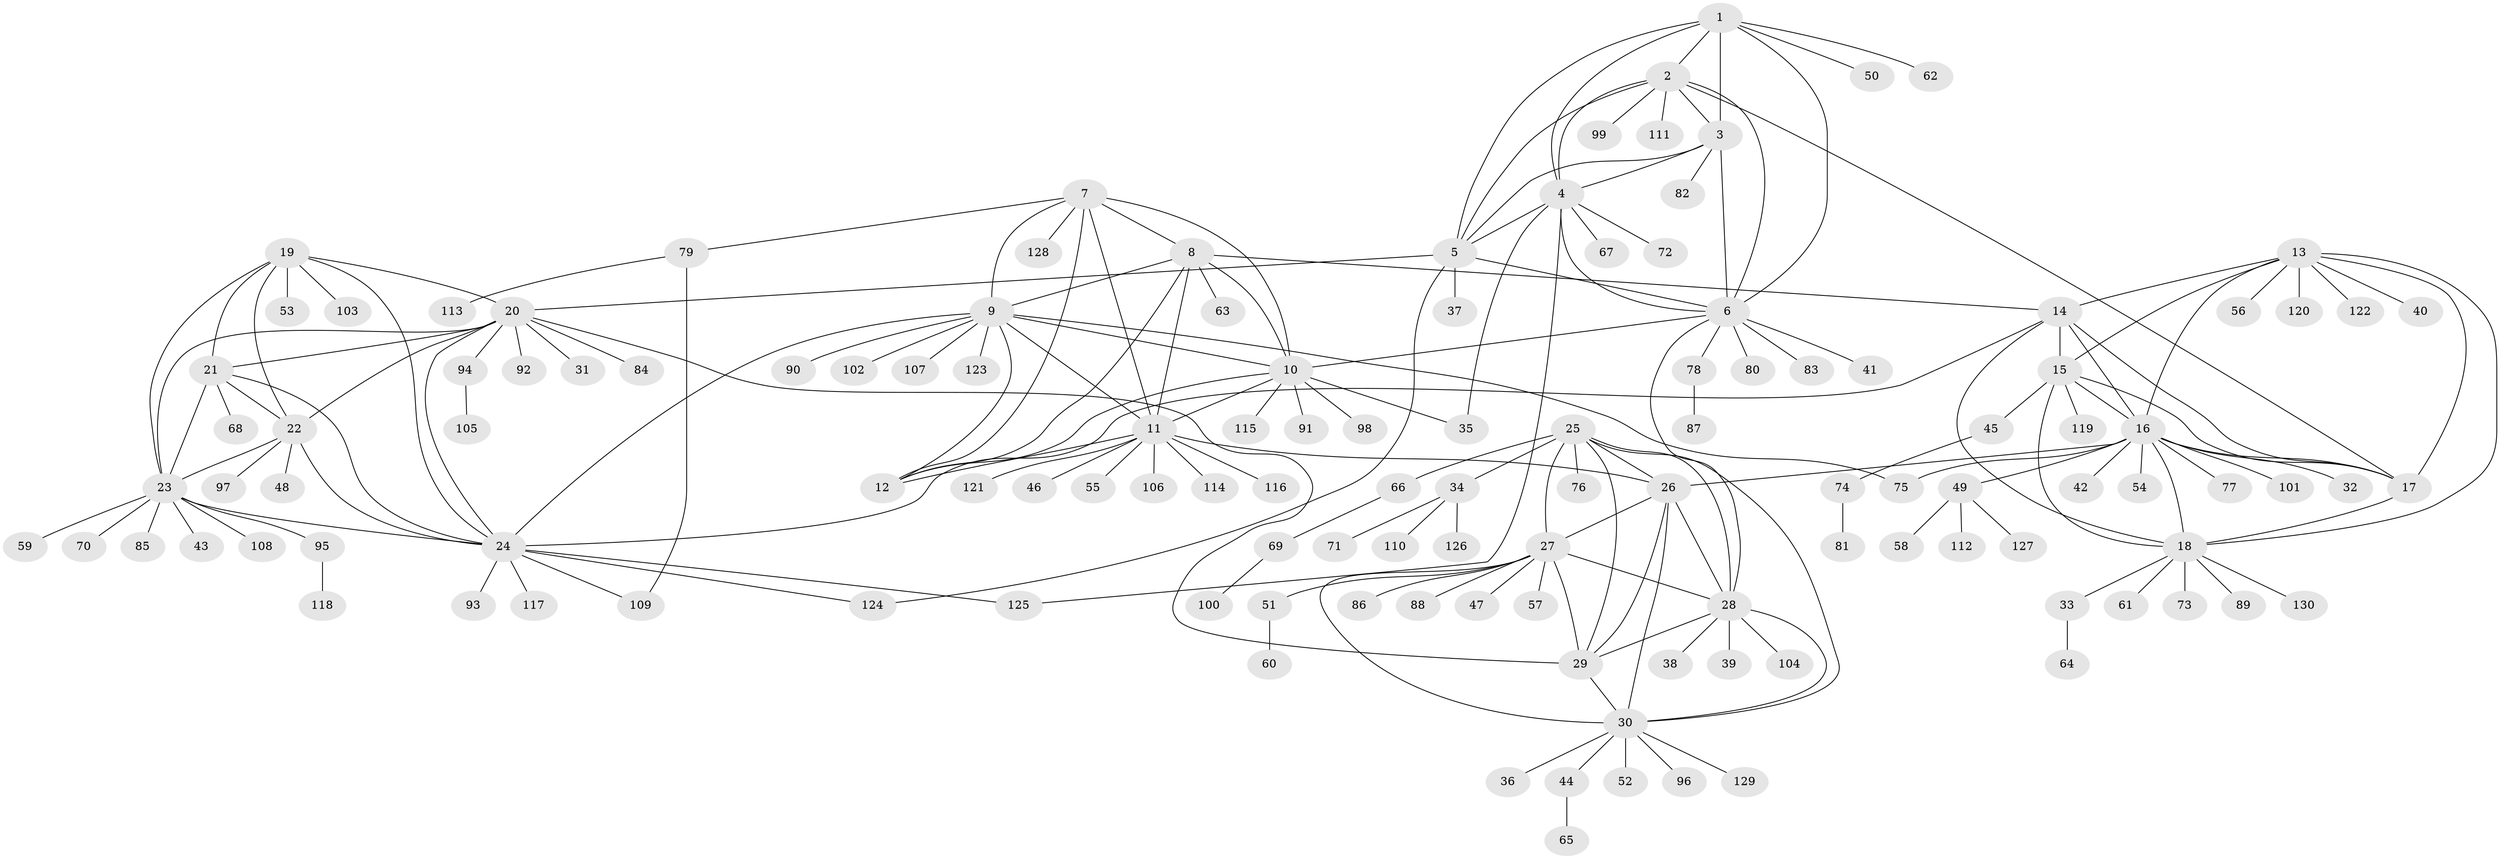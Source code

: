 // Generated by graph-tools (version 1.1) at 2025/54/03/09/25 04:54:50]
// undirected, 130 vertices, 190 edges
graph export_dot {
graph [start="1"]
  node [color=gray90,style=filled];
  1;
  2;
  3;
  4;
  5;
  6;
  7;
  8;
  9;
  10;
  11;
  12;
  13;
  14;
  15;
  16;
  17;
  18;
  19;
  20;
  21;
  22;
  23;
  24;
  25;
  26;
  27;
  28;
  29;
  30;
  31;
  32;
  33;
  34;
  35;
  36;
  37;
  38;
  39;
  40;
  41;
  42;
  43;
  44;
  45;
  46;
  47;
  48;
  49;
  50;
  51;
  52;
  53;
  54;
  55;
  56;
  57;
  58;
  59;
  60;
  61;
  62;
  63;
  64;
  65;
  66;
  67;
  68;
  69;
  70;
  71;
  72;
  73;
  74;
  75;
  76;
  77;
  78;
  79;
  80;
  81;
  82;
  83;
  84;
  85;
  86;
  87;
  88;
  89;
  90;
  91;
  92;
  93;
  94;
  95;
  96;
  97;
  98;
  99;
  100;
  101;
  102;
  103;
  104;
  105;
  106;
  107;
  108;
  109;
  110;
  111;
  112;
  113;
  114;
  115;
  116;
  117;
  118;
  119;
  120;
  121;
  122;
  123;
  124;
  125;
  126;
  127;
  128;
  129;
  130;
  1 -- 2;
  1 -- 3;
  1 -- 4;
  1 -- 5;
  1 -- 6;
  1 -- 50;
  1 -- 62;
  2 -- 3;
  2 -- 4;
  2 -- 5;
  2 -- 6;
  2 -- 17;
  2 -- 99;
  2 -- 111;
  3 -- 4;
  3 -- 5;
  3 -- 6;
  3 -- 82;
  4 -- 5;
  4 -- 6;
  4 -- 35;
  4 -- 67;
  4 -- 72;
  4 -- 125;
  5 -- 6;
  5 -- 20;
  5 -- 37;
  5 -- 124;
  6 -- 10;
  6 -- 28;
  6 -- 41;
  6 -- 78;
  6 -- 80;
  6 -- 83;
  7 -- 8;
  7 -- 9;
  7 -- 10;
  7 -- 11;
  7 -- 12;
  7 -- 79;
  7 -- 128;
  8 -- 9;
  8 -- 10;
  8 -- 11;
  8 -- 12;
  8 -- 14;
  8 -- 63;
  9 -- 10;
  9 -- 11;
  9 -- 12;
  9 -- 24;
  9 -- 75;
  9 -- 90;
  9 -- 102;
  9 -- 107;
  9 -- 123;
  10 -- 11;
  10 -- 12;
  10 -- 35;
  10 -- 91;
  10 -- 98;
  10 -- 115;
  11 -- 12;
  11 -- 26;
  11 -- 46;
  11 -- 55;
  11 -- 106;
  11 -- 114;
  11 -- 116;
  11 -- 121;
  13 -- 14;
  13 -- 15;
  13 -- 16;
  13 -- 17;
  13 -- 18;
  13 -- 40;
  13 -- 56;
  13 -- 120;
  13 -- 122;
  14 -- 15;
  14 -- 16;
  14 -- 17;
  14 -- 18;
  14 -- 24;
  15 -- 16;
  15 -- 17;
  15 -- 18;
  15 -- 45;
  15 -- 119;
  16 -- 17;
  16 -- 18;
  16 -- 26;
  16 -- 32;
  16 -- 42;
  16 -- 49;
  16 -- 54;
  16 -- 75;
  16 -- 77;
  16 -- 101;
  17 -- 18;
  18 -- 33;
  18 -- 61;
  18 -- 73;
  18 -- 89;
  18 -- 130;
  19 -- 20;
  19 -- 21;
  19 -- 22;
  19 -- 23;
  19 -- 24;
  19 -- 53;
  19 -- 103;
  20 -- 21;
  20 -- 22;
  20 -- 23;
  20 -- 24;
  20 -- 29;
  20 -- 31;
  20 -- 84;
  20 -- 92;
  20 -- 94;
  21 -- 22;
  21 -- 23;
  21 -- 24;
  21 -- 68;
  22 -- 23;
  22 -- 24;
  22 -- 48;
  22 -- 97;
  23 -- 24;
  23 -- 43;
  23 -- 59;
  23 -- 70;
  23 -- 85;
  23 -- 95;
  23 -- 108;
  24 -- 93;
  24 -- 109;
  24 -- 117;
  24 -- 124;
  24 -- 125;
  25 -- 26;
  25 -- 27;
  25 -- 28;
  25 -- 29;
  25 -- 30;
  25 -- 34;
  25 -- 66;
  25 -- 76;
  26 -- 27;
  26 -- 28;
  26 -- 29;
  26 -- 30;
  27 -- 28;
  27 -- 29;
  27 -- 30;
  27 -- 47;
  27 -- 51;
  27 -- 57;
  27 -- 86;
  27 -- 88;
  28 -- 29;
  28 -- 30;
  28 -- 38;
  28 -- 39;
  28 -- 104;
  29 -- 30;
  30 -- 36;
  30 -- 44;
  30 -- 52;
  30 -- 96;
  30 -- 129;
  33 -- 64;
  34 -- 71;
  34 -- 110;
  34 -- 126;
  44 -- 65;
  45 -- 74;
  49 -- 58;
  49 -- 112;
  49 -- 127;
  51 -- 60;
  66 -- 69;
  69 -- 100;
  74 -- 81;
  78 -- 87;
  79 -- 109;
  79 -- 113;
  94 -- 105;
  95 -- 118;
}
